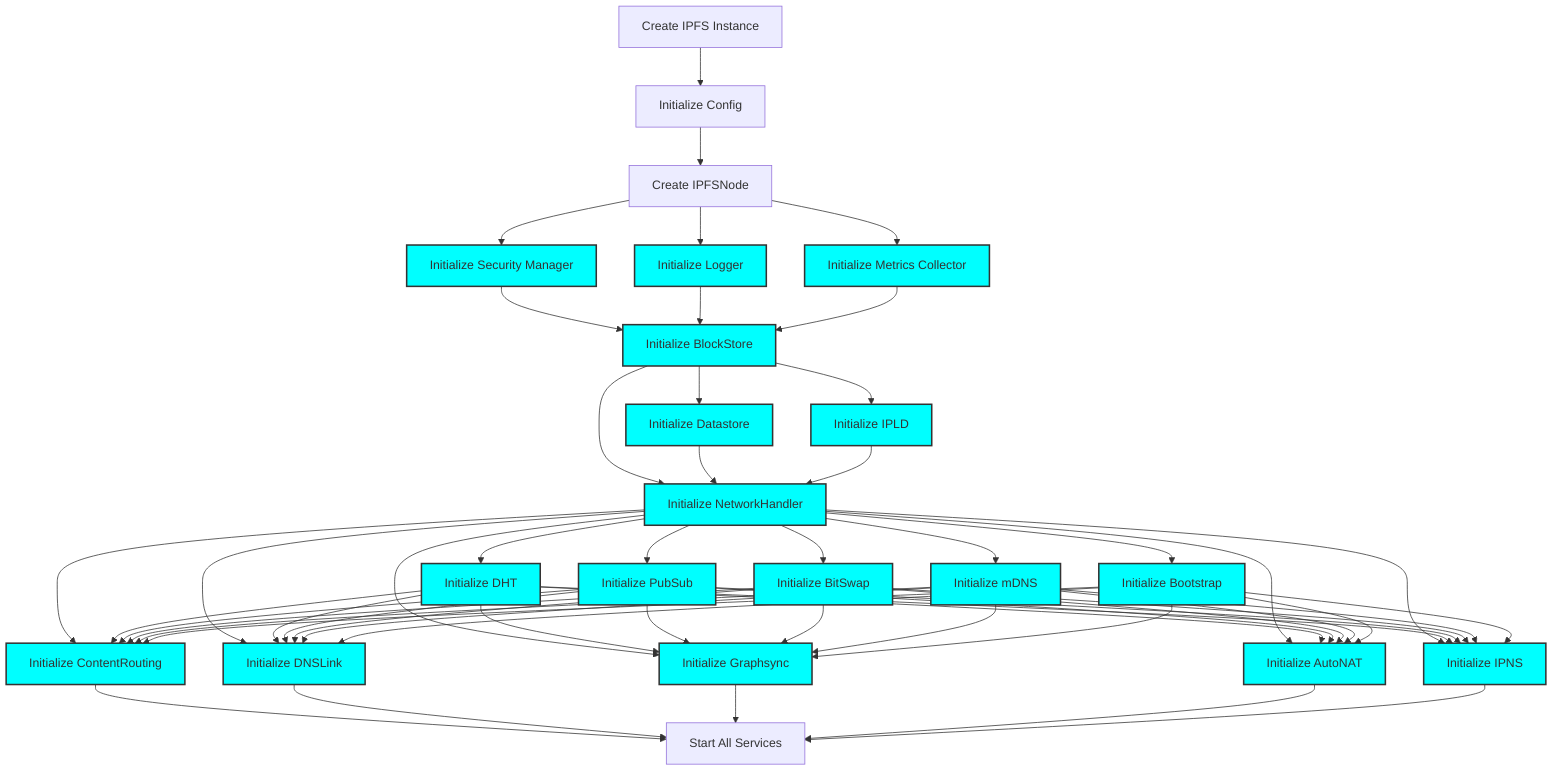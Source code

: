 graph TD
    A[Create IPFS Instance] --> B[Initialize Config]
    B --> C[Create IPFSNode]
    
    %% Security and Core Systems
    C --> D1[Initialize Security Manager]:::ideal
    C --> D2[Initialize Logger]:::ideal
    C --> D3[Initialize Metrics Collector]:::ideal
    
    %% Storage Layer
    D1 & D2 & D3 --> E1[Initialize BlockStore]:::ideal
    E1 --> E2[Initialize Datastore]:::ideal
    E1 --> E3[Initialize IPLD]:::ideal
    
    %% Network Layer
    E1 & E2 & E3 --> F1[Initialize NetworkHandler]:::ideal
    F1 --> F2[Initialize DHT]:::ideal
    F1 --> F3[Initialize PubSub]:::ideal
    F1 --> F4[Initialize BitSwap]:::ideal
    F1 --> F5[Initialize mDNS]:::ideal
    F1 --> F6[Initialize Bootstrap]:::ideal
    
    %% High-level Services
    F1 & F2 & F3 & F4 & F5 & F6 --> G1[Initialize ContentRouting]:::ideal
    F1 & F2 & F3 & F4 & F5 & F6 --> G2[Initialize DNSLink]:::ideal
    F1 & F2 & F3 & F4 & F5 & F6 --> G3[Initialize Graphsync]:::ideal
    F1 & F2 & F3 & F4 & F5 & F6 --> G4[Initialize AutoNAT]:::ideal
    F1 & F2 & F3 & F4 & F5 & F6 --> G5[Initialize IPNS]:::ideal
    
    %% Start Services
    G1 & G2 & G3 & G4 & G5 --> H[Start All Services]

    classDef ideal fill:#00ffff,stroke:#333,stroke-width:2px;
    classDef missing fill:#ff0000,stroke:#333,stroke-width:2px,color:#fff;